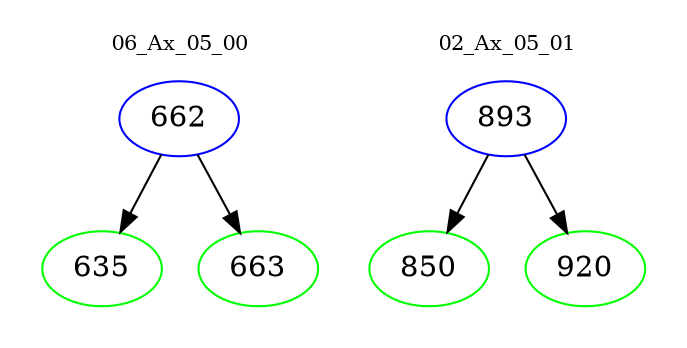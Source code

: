 digraph{
subgraph cluster_0 {
color = white
label = "06_Ax_05_00";
fontsize=10;
T0_662 [label="662", color="blue"]
T0_662 -> T0_635 [color="black"]
T0_635 [label="635", color="green"]
T0_662 -> T0_663 [color="black"]
T0_663 [label="663", color="green"]
}
subgraph cluster_1 {
color = white
label = "02_Ax_05_01";
fontsize=10;
T1_893 [label="893", color="blue"]
T1_893 -> T1_850 [color="black"]
T1_850 [label="850", color="green"]
T1_893 -> T1_920 [color="black"]
T1_920 [label="920", color="green"]
}
}
